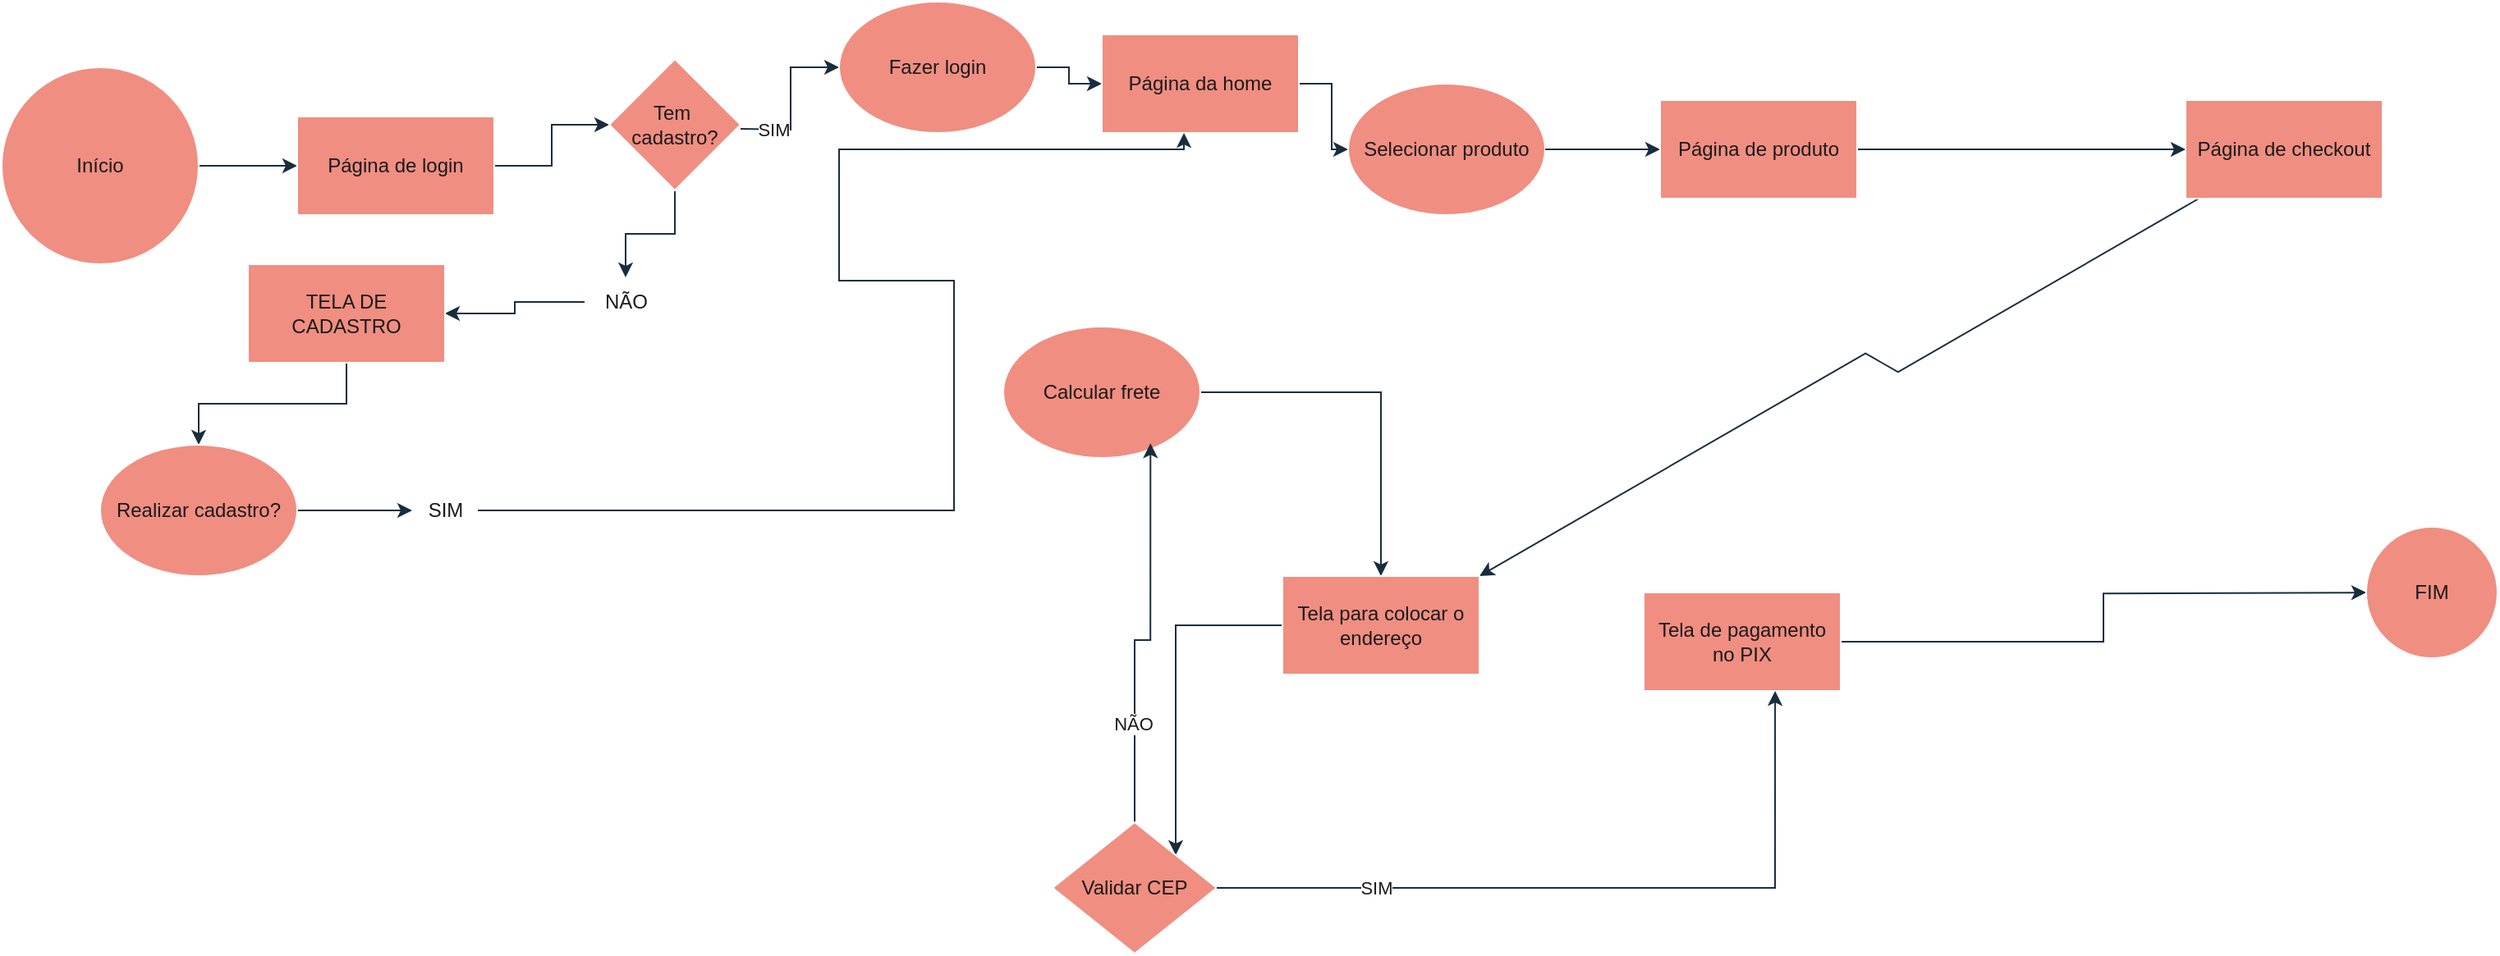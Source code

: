 <mxfile version="26.2.9">
  <diagram name="Page-1" id="2YBvvXClWsGukQMizWep">
    <mxGraphModel dx="1889" dy="2271" grid="1" gridSize="10" guides="1" tooltips="1" connect="1" arrows="1" fold="1" page="1" pageScale="1" pageWidth="850" pageHeight="1100" math="0" shadow="0">
      <root>
        <mxCell id="0" />
        <mxCell id="1" parent="0" />
        <mxCell id="2oQZuRP9bHxmBs3EyyyM-6" value="" style="edgeStyle=orthogonalEdgeStyle;rounded=0;orthogonalLoop=1;jettySize=auto;html=1;labelBackgroundColor=none;strokeColor=#182E3E;fontColor=default;" edge="1" parent="1" source="2oQZuRP9bHxmBs3EyyyM-4" target="2oQZuRP9bHxmBs3EyyyM-5">
          <mxGeometry relative="1" as="geometry" />
        </mxCell>
        <mxCell id="2oQZuRP9bHxmBs3EyyyM-4" value="Início" style="ellipse;whiteSpace=wrap;html=1;aspect=fixed;labelBackgroundColor=none;fillColor=#F08E81;strokeColor=#FFFFFF;fontColor=#1A1A1A;" vertex="1" parent="1">
          <mxGeometry y="30" width="120" height="120" as="geometry" />
        </mxCell>
        <mxCell id="2oQZuRP9bHxmBs3EyyyM-8" value="" style="edgeStyle=orthogonalEdgeStyle;rounded=0;orthogonalLoop=1;jettySize=auto;html=1;labelBackgroundColor=none;strokeColor=#182E3E;fontColor=default;" edge="1" parent="1" source="2oQZuRP9bHxmBs3EyyyM-5" target="2oQZuRP9bHxmBs3EyyyM-7">
          <mxGeometry relative="1" as="geometry" />
        </mxCell>
        <mxCell id="2oQZuRP9bHxmBs3EyyyM-5" value="Página de login" style="rounded=0;whiteSpace=wrap;html=1;labelBackgroundColor=none;fillColor=#F08E81;strokeColor=#FFFFFF;fontColor=#1A1A1A;" vertex="1" parent="1">
          <mxGeometry x="180" y="60" width="120" height="60" as="geometry" />
        </mxCell>
        <mxCell id="2oQZuRP9bHxmBs3EyyyM-11" value="" style="edgeStyle=orthogonalEdgeStyle;rounded=0;orthogonalLoop=1;jettySize=auto;html=1;labelBackgroundColor=none;strokeColor=#182E3E;fontColor=default;" edge="1" parent="1" source="2oQZuRP9bHxmBs3EyyyM-7" target="2oQZuRP9bHxmBs3EyyyM-9">
          <mxGeometry relative="1" as="geometry" />
        </mxCell>
        <mxCell id="2oQZuRP9bHxmBs3EyyyM-7" value="Tem&amp;nbsp;&lt;div&gt;cadastro?&lt;/div&gt;" style="rhombus;whiteSpace=wrap;html=1;labelBackgroundColor=none;fillColor=#F08E81;strokeColor=#FFFFFF;fontColor=#1A1A1A;" vertex="1" parent="1">
          <mxGeometry x="370" y="25" width="80" height="80" as="geometry" />
        </mxCell>
        <mxCell id="2oQZuRP9bHxmBs3EyyyM-15" value="" style="edgeStyle=orthogonalEdgeStyle;rounded=0;orthogonalLoop=1;jettySize=auto;html=1;labelBackgroundColor=none;strokeColor=#182E3E;fontColor=default;" edge="1" parent="1" source="2oQZuRP9bHxmBs3EyyyM-9" target="2oQZuRP9bHxmBs3EyyyM-14">
          <mxGeometry relative="1" as="geometry" />
        </mxCell>
        <mxCell id="2oQZuRP9bHxmBs3EyyyM-9" value="NÃO" style="text;html=1;align=center;verticalAlign=middle;resizable=0;points=[];autosize=1;strokeColor=none;fillColor=none;labelBackgroundColor=none;fontColor=#1A1A1A;" vertex="1" parent="1">
          <mxGeometry x="355" y="158" width="50" height="30" as="geometry" />
        </mxCell>
        <mxCell id="2oQZuRP9bHxmBs3EyyyM-19" value="" style="edgeStyle=orthogonalEdgeStyle;rounded=0;orthogonalLoop=1;jettySize=auto;html=1;labelBackgroundColor=none;strokeColor=#182E3E;fontColor=default;entryX=0;entryY=0.5;entryDx=0;entryDy=0;" edge="1" parent="1" source="2oQZuRP9bHxmBs3EyyyM-100" target="2oQZuRP9bHxmBs3EyyyM-20">
          <mxGeometry relative="1" as="geometry">
            <mxPoint x="450" y="67.5" as="sourcePoint" />
            <mxPoint x="500" y="92.5" as="targetPoint" />
          </mxGeometry>
        </mxCell>
        <mxCell id="2oQZuRP9bHxmBs3EyyyM-46" value="" style="edgeStyle=orthogonalEdgeStyle;rounded=0;orthogonalLoop=1;jettySize=auto;html=1;labelBackgroundColor=none;strokeColor=#182E3E;fontColor=default;" edge="1" parent="1" source="2oQZuRP9bHxmBs3EyyyM-14" target="2oQZuRP9bHxmBs3EyyyM-45">
          <mxGeometry relative="1" as="geometry" />
        </mxCell>
        <mxCell id="2oQZuRP9bHxmBs3EyyyM-14" value="TELA DE CADASTRO" style="rounded=0;whiteSpace=wrap;html=1;labelBackgroundColor=none;fillColor=#F08E81;strokeColor=#FFFFFF;fontColor=#1A1A1A;" vertex="1" parent="1">
          <mxGeometry x="150" y="150" width="120" height="60" as="geometry" />
        </mxCell>
        <mxCell id="2oQZuRP9bHxmBs3EyyyM-22" value="" style="edgeStyle=orthogonalEdgeStyle;rounded=0;orthogonalLoop=1;jettySize=auto;html=1;labelBackgroundColor=none;strokeColor=#182E3E;fontColor=default;" edge="1" parent="1" source="2oQZuRP9bHxmBs3EyyyM-20" target="2oQZuRP9bHxmBs3EyyyM-21">
          <mxGeometry relative="1" as="geometry" />
        </mxCell>
        <mxCell id="2oQZuRP9bHxmBs3EyyyM-20" value="Página da home" style="rounded=0;whiteSpace=wrap;html=1;labelBackgroundColor=none;fillColor=#F08E81;strokeColor=#FFFFFF;fontColor=#1A1A1A;" vertex="1" parent="1">
          <mxGeometry x="670" y="10" width="120" height="60" as="geometry" />
        </mxCell>
        <mxCell id="2oQZuRP9bHxmBs3EyyyM-21" value="Selecionar produto" style="ellipse;whiteSpace=wrap;html=1;labelBackgroundColor=none;fillColor=#F08E81;strokeColor=#FFFFFF;fontColor=#1A1A1A;" vertex="1" parent="1">
          <mxGeometry x="820" y="40" width="120" height="80" as="geometry" />
        </mxCell>
        <mxCell id="2oQZuRP9bHxmBs3EyyyM-27" style="edgeStyle=isometricEdgeStyle;rounded=0;orthogonalLoop=1;jettySize=auto;html=1;labelBackgroundColor=none;strokeColor=#182E3E;fontColor=default;entryX=1;entryY=0;entryDx=0;entryDy=0;" edge="1" parent="1" source="2oQZuRP9bHxmBs3EyyyM-25" target="2oQZuRP9bHxmBs3EyyyM-36">
          <mxGeometry relative="1" as="geometry">
            <mxPoint x="890" y="330" as="targetPoint" />
          </mxGeometry>
        </mxCell>
        <mxCell id="2oQZuRP9bHxmBs3EyyyM-25" value="Página de checkout" style="rounded=0;whiteSpace=wrap;html=1;labelBackgroundColor=none;fillColor=#F08E81;strokeColor=#FFFFFF;fontColor=#1A1A1A;" vertex="1" parent="1">
          <mxGeometry x="1330" y="50" width="120" height="60" as="geometry" />
        </mxCell>
        <mxCell id="2oQZuRP9bHxmBs3EyyyM-37" value="" style="edgeStyle=orthogonalEdgeStyle;rounded=0;orthogonalLoop=1;jettySize=auto;html=1;labelBackgroundColor=none;strokeColor=#182E3E;fontColor=default;" edge="1" parent="1" source="2oQZuRP9bHxmBs3EyyyM-28" target="2oQZuRP9bHxmBs3EyyyM-36">
          <mxGeometry relative="1" as="geometry" />
        </mxCell>
        <mxCell id="2oQZuRP9bHxmBs3EyyyM-28" value="Calcular frete" style="ellipse;whiteSpace=wrap;html=1;labelBackgroundColor=none;fillColor=#F08E81;strokeColor=#FFFFFF;fontColor=#1A1A1A;" vertex="1" parent="1">
          <mxGeometry x="610" y="188" width="120" height="80" as="geometry" />
        </mxCell>
        <mxCell id="2oQZuRP9bHxmBs3EyyyM-93" value="" style="edgeStyle=orthogonalEdgeStyle;rounded=0;orthogonalLoop=1;jettySize=auto;html=1;strokeColor=#182E3E;fontColor=#1A1A1A;entryX=1;entryY=0;entryDx=0;entryDy=0;" edge="1" parent="1" source="2oQZuRP9bHxmBs3EyyyM-36" target="2oQZuRP9bHxmBs3EyyyM-62">
          <mxGeometry relative="1" as="geometry">
            <mxPoint x="840" y="480" as="targetPoint" />
          </mxGeometry>
        </mxCell>
        <mxCell id="2oQZuRP9bHxmBs3EyyyM-36" value="Tela para colocar o endereço" style="rounded=0;whiteSpace=wrap;html=1;labelBackgroundColor=none;fillColor=#F08E81;strokeColor=#FFFFFF;fontColor=#1A1A1A;" vertex="1" parent="1">
          <mxGeometry x="780" y="340" width="120" height="60" as="geometry" />
        </mxCell>
        <mxCell id="2oQZuRP9bHxmBs3EyyyM-66" value="" style="edgeStyle=orthogonalEdgeStyle;rounded=0;orthogonalLoop=1;jettySize=auto;html=1;labelBackgroundColor=none;strokeColor=#182E3E;fontColor=default;" edge="1" parent="1" source="2oQZuRP9bHxmBs3EyyyM-38">
          <mxGeometry relative="1" as="geometry">
            <mxPoint x="1440.0" y="350.059" as="targetPoint" />
          </mxGeometry>
        </mxCell>
        <mxCell id="2oQZuRP9bHxmBs3EyyyM-38" value="Tela de pagamento no PIX" style="rounded=0;whiteSpace=wrap;html=1;labelBackgroundColor=none;fillColor=#F08E81;strokeColor=#FFFFFF;fontColor=#1A1A1A;" vertex="1" parent="1">
          <mxGeometry x="1000" y="350" width="120" height="60" as="geometry" />
        </mxCell>
        <mxCell id="2oQZuRP9bHxmBs3EyyyM-77" value="" style="edgeStyle=orthogonalEdgeStyle;rounded=0;orthogonalLoop=1;jettySize=auto;html=1;labelBackgroundColor=none;strokeColor=#182E3E;fontColor=default;" edge="1" parent="1" source="2oQZuRP9bHxmBs3EyyyM-45" target="2oQZuRP9bHxmBs3EyyyM-76">
          <mxGeometry relative="1" as="geometry" />
        </mxCell>
        <mxCell id="2oQZuRP9bHxmBs3EyyyM-45" value="Realizar cadastro?" style="ellipse;whiteSpace=wrap;html=1;labelBackgroundColor=none;fillColor=#F08E81;strokeColor=#FFFFFF;fontColor=#1A1A1A;" vertex="1" parent="1">
          <mxGeometry x="60" y="260" width="120" height="80" as="geometry" />
        </mxCell>
        <mxCell id="2oQZuRP9bHxmBs3EyyyM-55" value="" style="edgeStyle=orthogonalEdgeStyle;rounded=0;orthogonalLoop=1;jettySize=auto;html=1;labelBackgroundColor=none;strokeColor=#182E3E;fontColor=default;entryX=0;entryY=0.5;entryDx=0;entryDy=0;" edge="1" parent="1" source="2oQZuRP9bHxmBs3EyyyM-21" target="2oQZuRP9bHxmBs3EyyyM-57">
          <mxGeometry relative="1" as="geometry">
            <mxPoint x="870" y="90" as="sourcePoint" />
            <mxPoint x="910" y="80" as="targetPoint" />
          </mxGeometry>
        </mxCell>
        <mxCell id="2oQZuRP9bHxmBs3EyyyM-60" value="" style="edgeStyle=orthogonalEdgeStyle;rounded=0;orthogonalLoop=1;jettySize=auto;html=1;labelBackgroundColor=none;strokeColor=#182E3E;fontColor=default;" edge="1" parent="1" source="2oQZuRP9bHxmBs3EyyyM-57" target="2oQZuRP9bHxmBs3EyyyM-25">
          <mxGeometry relative="1" as="geometry" />
        </mxCell>
        <mxCell id="2oQZuRP9bHxmBs3EyyyM-57" value="Página de produto" style="rounded=0;whiteSpace=wrap;html=1;labelBackgroundColor=none;fillColor=#F08E81;strokeColor=#FFFFFF;fontColor=#1A1A1A;" vertex="1" parent="1">
          <mxGeometry x="1010" y="50" width="120" height="60" as="geometry" />
        </mxCell>
        <mxCell id="2oQZuRP9bHxmBs3EyyyM-96" value="" style="edgeStyle=orthogonalEdgeStyle;rounded=0;orthogonalLoop=1;jettySize=auto;html=1;strokeColor=#182E3E;fontColor=#1A1A1A;exitX=0.5;exitY=0;exitDx=0;exitDy=0;entryX=0.747;entryY=0.889;entryDx=0;entryDy=0;entryPerimeter=0;" edge="1" parent="1" source="2oQZuRP9bHxmBs3EyyyM-62" target="2oQZuRP9bHxmBs3EyyyM-28">
          <mxGeometry relative="1" as="geometry">
            <mxPoint x="690" y="460" as="sourcePoint" />
            <mxPoint x="640.059" y="409.953" as="targetPoint" />
          </mxGeometry>
        </mxCell>
        <mxCell id="2oQZuRP9bHxmBs3EyyyM-97" value="NÃO" style="edgeLabel;html=1;align=center;verticalAlign=middle;resizable=0;points=[];strokeColor=#FFFFFF;fontColor=#1A1A1A;fillColor=#F08E81;" vertex="1" connectable="0" parent="2oQZuRP9bHxmBs3EyyyM-96">
          <mxGeometry x="-0.495" y="1" relative="1" as="geometry">
            <mxPoint as="offset" />
          </mxGeometry>
        </mxCell>
        <mxCell id="2oQZuRP9bHxmBs3EyyyM-62" value="Validar CEP" style="rhombus;whiteSpace=wrap;html=1;labelBackgroundColor=none;fillColor=#F08E81;strokeColor=#FFFFFF;fontColor=#1A1A1A;" vertex="1" parent="1">
          <mxGeometry x="640" y="490" width="100" height="80" as="geometry" />
        </mxCell>
        <mxCell id="2oQZuRP9bHxmBs3EyyyM-103" style="edgeStyle=orthogonalEdgeStyle;rounded=0;orthogonalLoop=1;jettySize=auto;html=1;strokeColor=#182E3E;fontColor=#1A1A1A;entryX=0.417;entryY=1;entryDx=0;entryDy=0;entryPerimeter=0;" edge="1" parent="1" source="2oQZuRP9bHxmBs3EyyyM-76" target="2oQZuRP9bHxmBs3EyyyM-20">
          <mxGeometry relative="1" as="geometry">
            <mxPoint x="510" y="180" as="targetPoint" />
            <Array as="points">
              <mxPoint x="580" y="300" />
              <mxPoint x="580" y="160" />
              <mxPoint x="510" y="160" />
              <mxPoint x="510" y="80" />
            </Array>
          </mxGeometry>
        </mxCell>
        <mxCell id="2oQZuRP9bHxmBs3EyyyM-76" value="SIM" style="text;html=1;align=center;verticalAlign=middle;resizable=0;points=[];autosize=1;strokeColor=none;fillColor=none;labelBackgroundColor=none;fontColor=#1A1A1A;" vertex="1" parent="1">
          <mxGeometry x="250" y="285" width="40" height="30" as="geometry" />
        </mxCell>
        <mxCell id="2oQZuRP9bHxmBs3EyyyM-87" style="edgeStyle=orthogonalEdgeStyle;rounded=0;orthogonalLoop=1;jettySize=auto;html=1;entryX=0.667;entryY=1;entryDx=0;entryDy=0;entryPerimeter=0;strokeColor=#182E3E;fontColor=#1A1A1A;" edge="1" parent="1" source="2oQZuRP9bHxmBs3EyyyM-62" target="2oQZuRP9bHxmBs3EyyyM-38">
          <mxGeometry relative="1" as="geometry" />
        </mxCell>
        <mxCell id="2oQZuRP9bHxmBs3EyyyM-88" value="SIM" style="edgeLabel;html=1;align=center;verticalAlign=middle;resizable=0;points=[];strokeColor=#FFFFFF;fontColor=#1A1A1A;fillColor=#F08E81;" vertex="1" connectable="0" parent="2oQZuRP9bHxmBs3EyyyM-87">
          <mxGeometry x="-0.785" y="2" relative="1" as="geometry">
            <mxPoint x="47" y="2" as="offset" />
          </mxGeometry>
        </mxCell>
        <mxCell id="2oQZuRP9bHxmBs3EyyyM-101" value="" style="edgeStyle=orthogonalEdgeStyle;rounded=0;orthogonalLoop=1;jettySize=auto;html=1;labelBackgroundColor=none;strokeColor=#182E3E;fontColor=default;entryX=0;entryY=0.5;entryDx=0;entryDy=0;" edge="1" parent="1" target="2oQZuRP9bHxmBs3EyyyM-100">
          <mxGeometry relative="1" as="geometry">
            <mxPoint x="450" y="67.5" as="sourcePoint" />
            <mxPoint x="650" y="50" as="targetPoint" />
          </mxGeometry>
        </mxCell>
        <mxCell id="2oQZuRP9bHxmBs3EyyyM-102" value="SIM" style="edgeLabel;html=1;align=center;verticalAlign=middle;resizable=0;points=[];strokeColor=#FFFFFF;fontColor=#1A1A1A;fillColor=#F08E81;" vertex="1" connectable="0" parent="2oQZuRP9bHxmBs3EyyyM-101">
          <mxGeometry x="-0.592" relative="1" as="geometry">
            <mxPoint as="offset" />
          </mxGeometry>
        </mxCell>
        <mxCell id="2oQZuRP9bHxmBs3EyyyM-100" value="Fazer login" style="ellipse;whiteSpace=wrap;html=1;strokeColor=#FFFFFF;fontColor=#1A1A1A;fillColor=#F08E81;" vertex="1" parent="1">
          <mxGeometry x="510" y="-10" width="120" height="80" as="geometry" />
        </mxCell>
        <mxCell id="2oQZuRP9bHxmBs3EyyyM-105" value="FIM" style="ellipse;whiteSpace=wrap;html=1;aspect=fixed;strokeColor=#FFFFFF;fontColor=#1A1A1A;fillColor=#F08E81;" vertex="1" parent="1">
          <mxGeometry x="1440" y="310" width="80" height="80" as="geometry" />
        </mxCell>
      </root>
    </mxGraphModel>
  </diagram>
</mxfile>
